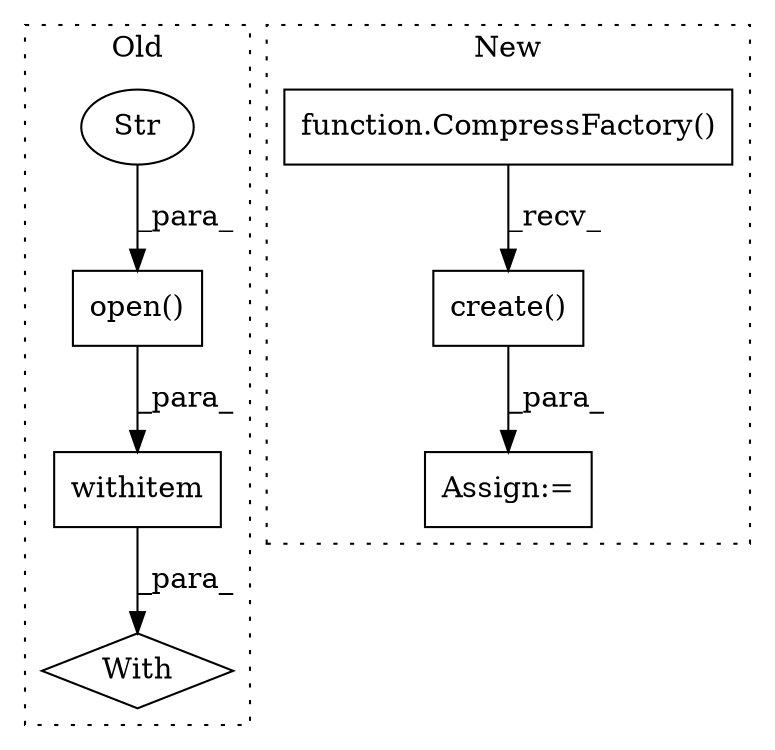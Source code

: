 digraph G {
subgraph cluster0 {
1 [label="With" a="39" s="5683,5695" l="5,41" shape="diamond"];
3 [label="open()" a="75" s="5688,5710" l="13,1" shape="box"];
4 [label="Str" a="66" s="5707" l="3" shape="ellipse"];
6 [label="withitem" a="49" s="5688" l="7" shape="box"];
label = "Old";
style="dotted";
}
subgraph cluster1 {
2 [label="create()" a="75" s="5710,5740" l="25,1" shape="box"];
5 [label="function.CompressFactory()" a="75" s="5710" l="17" shape="box"];
7 [label="Assign:=" a="68" s="5707" l="3" shape="box"];
label = "New";
style="dotted";
}
2 -> 7 [label="_para_"];
3 -> 6 [label="_para_"];
4 -> 3 [label="_para_"];
5 -> 2 [label="_recv_"];
6 -> 1 [label="_para_"];
}